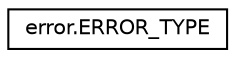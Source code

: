 digraph G
{
  edge [fontname="Helvetica",fontsize="10",labelfontname="Helvetica",labelfontsize="10"];
  node [fontname="Helvetica",fontsize="10",shape=record];
  rankdir="LR";
  Node1 [label="error.ERROR_TYPE",height=0.2,width=0.4,color="black", fillcolor="white", style="filled",URL="$enumerror_1_1_e_r_r_o_r___t_y_p_e.html"];
}
